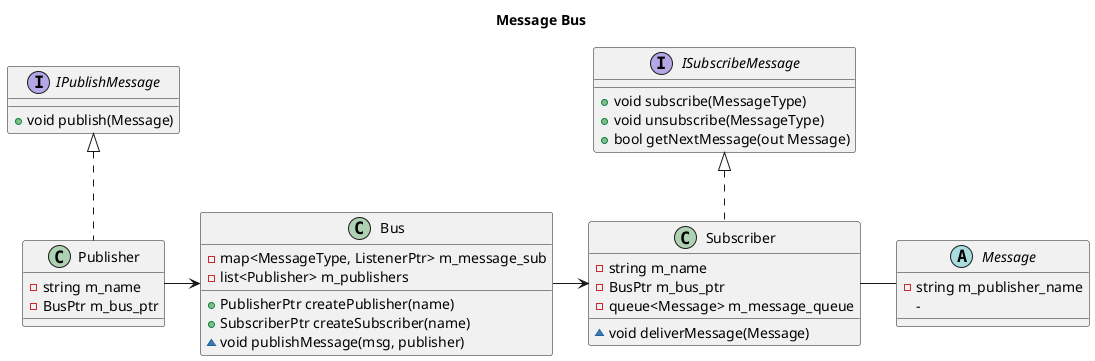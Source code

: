 @startuml

title Message Bus

Interface IPublishMessage {
    +void publish(Message)
    
}

Interface ISubscribeMessage {
    +void subscribe(MessageType)
    +void unsubscribe(MessageType)
    +bool getNextMessage(out Message)
}

class Publisher implements IPublishMessage {
    -string m_name
    -BusPtr m_bus_ptr
}

class Bus {
    +PublisherPtr createPublisher(name)
    +SubscriberPtr createSubscriber(name)
    ~void publishMessage(msg, publisher)
    -map<MessageType, ListenerPtr> m_message_sub
    -list<Publisher> m_publishers
}

class Subscriber implements ISubscribeMessage {
    ~void deliverMessage(Message)
    -string m_name
    -BusPtr m_bus_ptr
    -queue<Message> m_message_queue
}

abstract Message {
    -string m_publisher_name
    -
    
}

Publisher -> Bus
Bus -> Subscriber
Subscriber - Message

@enduml